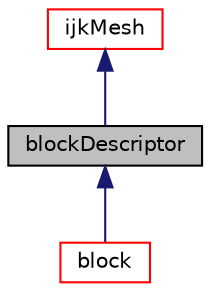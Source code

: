 digraph "blockDescriptor"
{
  bgcolor="transparent";
  edge [fontname="Helvetica",fontsize="10",labelfontname="Helvetica",labelfontsize="10"];
  node [fontname="Helvetica",fontsize="10",shape=record];
  Node1 [label="blockDescriptor",height=0.2,width=0.4,color="black", fillcolor="grey75", style="filled" fontcolor="black"];
  Node2 -> Node1 [dir="back",color="midnightblue",fontsize="10",style="solid",fontname="Helvetica"];
  Node2 [label="ijkMesh",height=0.2,width=0.4,color="red",URL="$classFoam_1_1ijkMesh.html",tooltip="A simple i-j-k (row-major order) to linear addressing for a rectilinear mesh. Since the underlying me..."];
  Node1 -> Node3 [dir="back",color="midnightblue",fontsize="10",style="solid",fontname="Helvetica"];
  Node3 [label="block",height=0.2,width=0.4,color="red",URL="$classFoam_1_1block.html",tooltip="Creates a single block of cells from point coordinates, numbers of cells in each direction and an exp..."];
}
